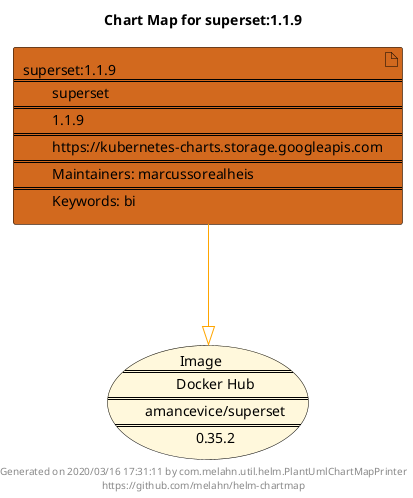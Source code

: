 @startuml
skinparam linetype ortho
skinparam backgroundColor white
skinparam usecaseBorderColor black
skinparam usecaseArrowColor LightSlateGray
skinparam artifactBorderColor black
skinparam artifactArrowColor LightSlateGray

title Chart Map for superset:1.1.9

'There is one referenced Helm Chart
artifact "superset:1.1.9\n====\n\tsuperset\n====\n\t1.1.9\n====\n\thttps://kubernetes-charts.storage.googleapis.com\n====\n\tMaintainers: marcussorealheis\n====\n\tKeywords: bi" as superset_1_1_9 #Chocolate

'There is one referenced Docker Image
usecase "Image\n====\n\tDocker Hub\n====\n\tamancevice/superset\n====\n\t0.35.2" as amancevice_superset_0_35_2 #Cornsilk

'Chart Dependencies
superset_1_1_9--[#orange]-|>amancevice_superset_0_35_2

center footer Generated on 2020/03/16 17:31:11 by com.melahn.util.helm.PlantUmlChartMapPrinter\nhttps://github.com/melahn/helm-chartmap
@enduml
